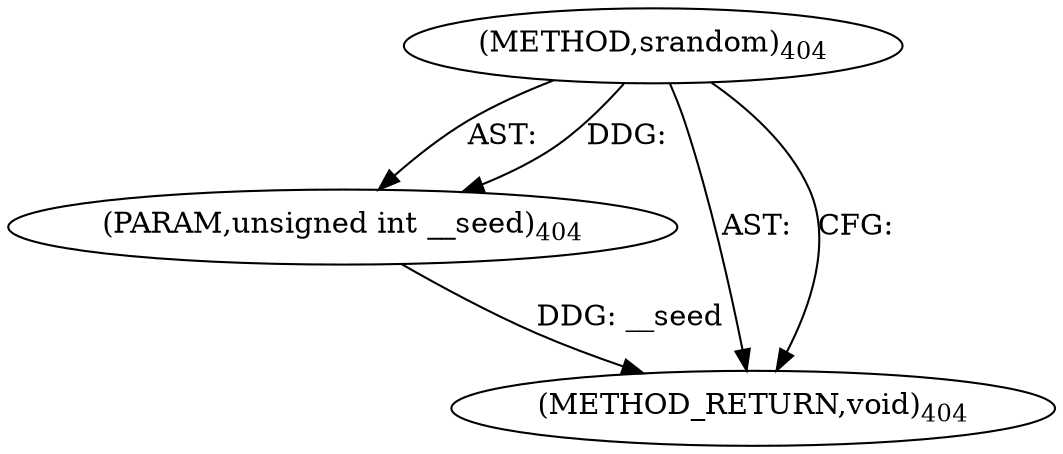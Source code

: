 digraph "srandom" {  
"4790" [label = <(METHOD,srandom)<SUB>404</SUB>> ]
"4791" [label = <(PARAM,unsigned int __seed)<SUB>404</SUB>> ]
"4792" [label = <(METHOD_RETURN,void)<SUB>404</SUB>> ]
  "4790" -> "4791"  [ label = "AST: "] 
  "4790" -> "4792"  [ label = "AST: "] 
  "4790" -> "4792"  [ label = "CFG: "] 
  "4791" -> "4792"  [ label = "DDG: __seed"] 
  "4790" -> "4791"  [ label = "DDG: "] 
}
